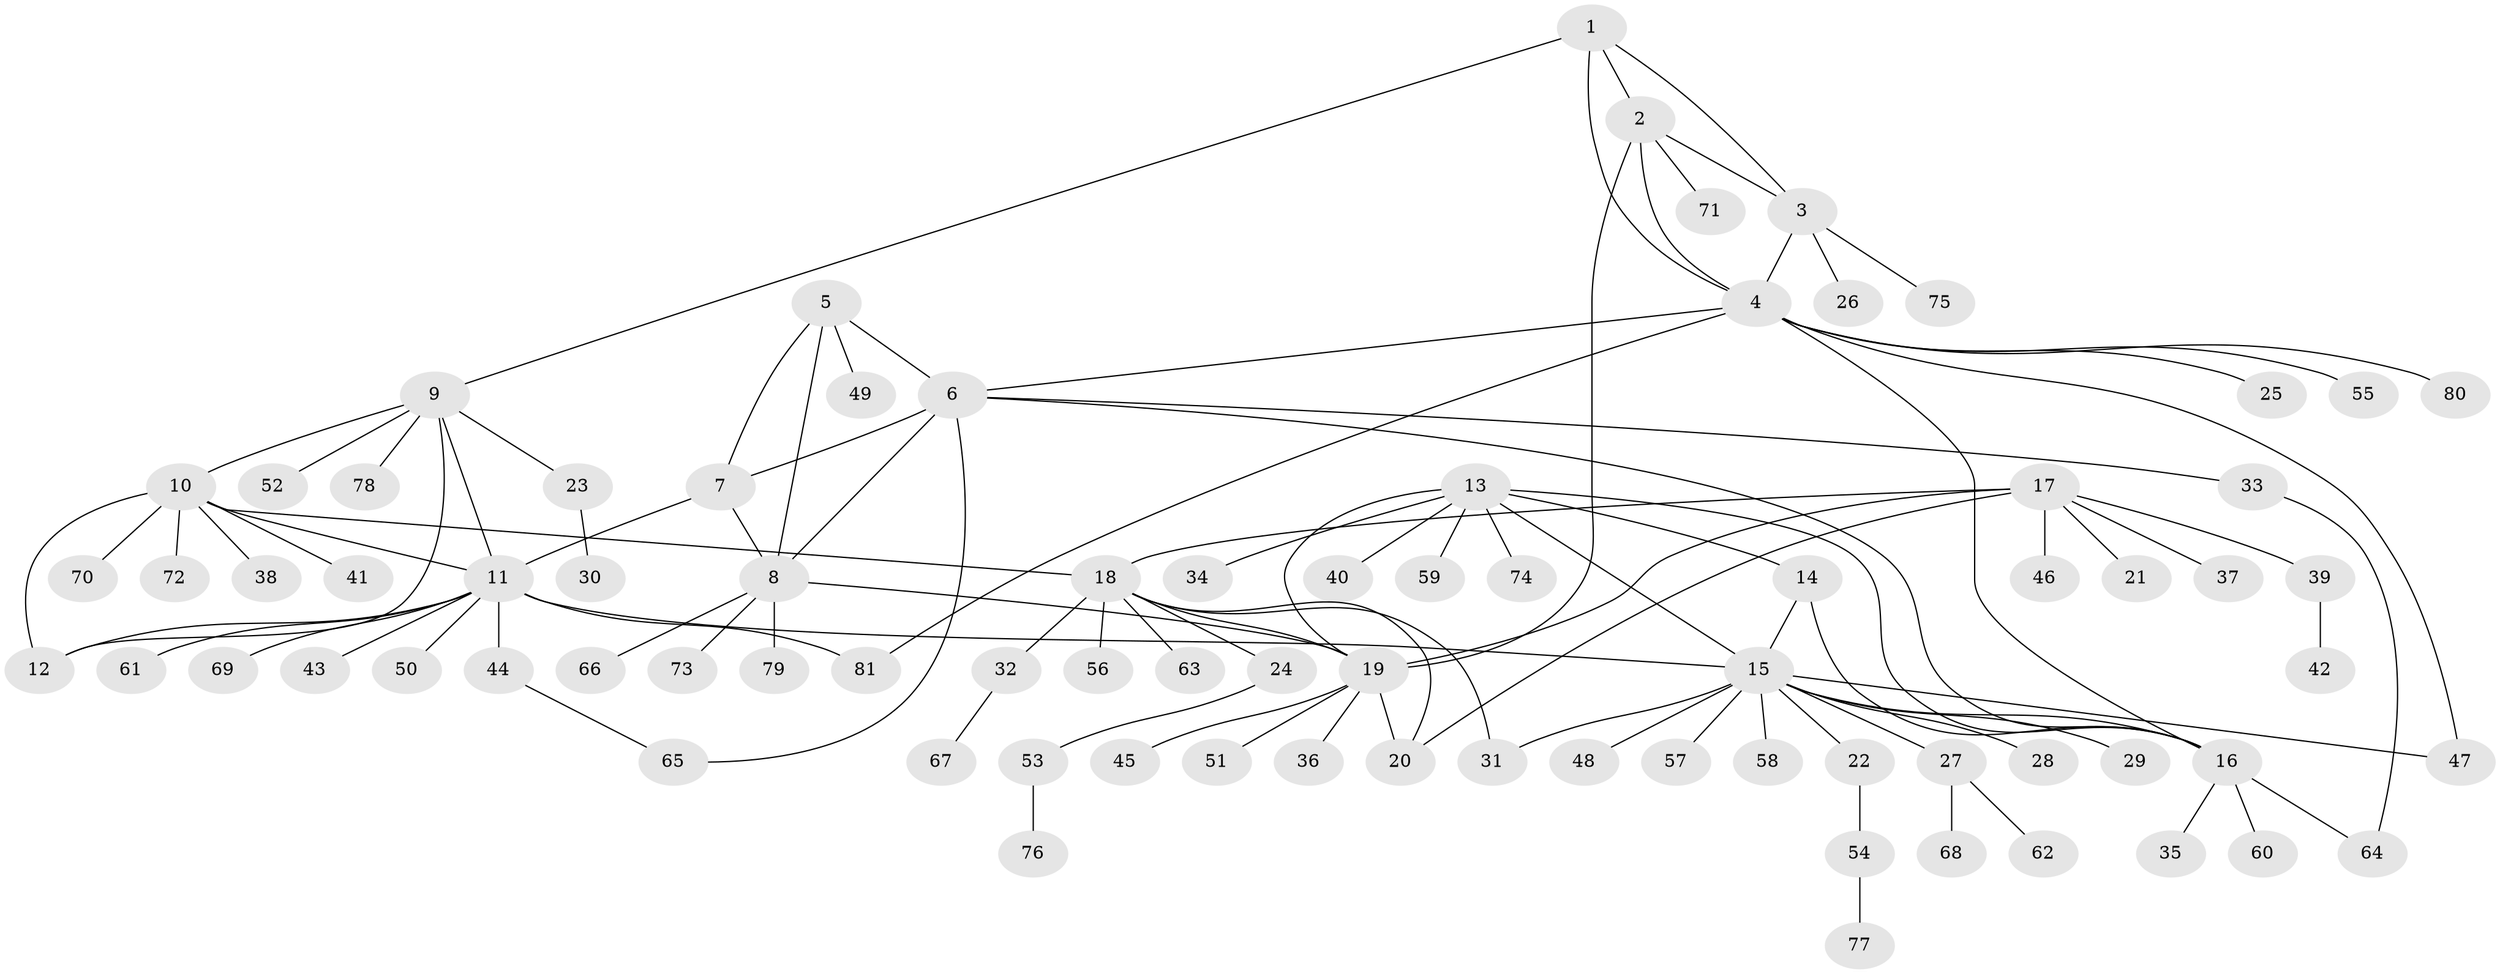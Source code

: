 // Generated by graph-tools (version 1.1) at 2025/37/03/09/25 02:37:42]
// undirected, 81 vertices, 106 edges
graph export_dot {
graph [start="1"]
  node [color=gray90,style=filled];
  1;
  2;
  3;
  4;
  5;
  6;
  7;
  8;
  9;
  10;
  11;
  12;
  13;
  14;
  15;
  16;
  17;
  18;
  19;
  20;
  21;
  22;
  23;
  24;
  25;
  26;
  27;
  28;
  29;
  30;
  31;
  32;
  33;
  34;
  35;
  36;
  37;
  38;
  39;
  40;
  41;
  42;
  43;
  44;
  45;
  46;
  47;
  48;
  49;
  50;
  51;
  52;
  53;
  54;
  55;
  56;
  57;
  58;
  59;
  60;
  61;
  62;
  63;
  64;
  65;
  66;
  67;
  68;
  69;
  70;
  71;
  72;
  73;
  74;
  75;
  76;
  77;
  78;
  79;
  80;
  81;
  1 -- 2;
  1 -- 3;
  1 -- 4;
  1 -- 9;
  2 -- 3;
  2 -- 4;
  2 -- 19;
  2 -- 71;
  3 -- 4;
  3 -- 26;
  3 -- 75;
  4 -- 6;
  4 -- 16;
  4 -- 25;
  4 -- 47;
  4 -- 55;
  4 -- 80;
  4 -- 81;
  5 -- 6;
  5 -- 7;
  5 -- 8;
  5 -- 49;
  6 -- 7;
  6 -- 8;
  6 -- 16;
  6 -- 33;
  6 -- 65;
  7 -- 8;
  7 -- 11;
  8 -- 19;
  8 -- 66;
  8 -- 73;
  8 -- 79;
  9 -- 10;
  9 -- 11;
  9 -- 12;
  9 -- 23;
  9 -- 52;
  9 -- 78;
  10 -- 11;
  10 -- 12;
  10 -- 18;
  10 -- 38;
  10 -- 41;
  10 -- 70;
  10 -- 72;
  11 -- 12;
  11 -- 15;
  11 -- 43;
  11 -- 44;
  11 -- 50;
  11 -- 61;
  11 -- 69;
  11 -- 81;
  13 -- 14;
  13 -- 15;
  13 -- 16;
  13 -- 19;
  13 -- 34;
  13 -- 40;
  13 -- 59;
  13 -- 74;
  14 -- 15;
  14 -- 16;
  15 -- 16;
  15 -- 22;
  15 -- 27;
  15 -- 28;
  15 -- 29;
  15 -- 31;
  15 -- 47;
  15 -- 48;
  15 -- 57;
  15 -- 58;
  16 -- 35;
  16 -- 60;
  16 -- 64;
  17 -- 18;
  17 -- 19;
  17 -- 20;
  17 -- 21;
  17 -- 37;
  17 -- 39;
  17 -- 46;
  18 -- 19;
  18 -- 20;
  18 -- 24;
  18 -- 31;
  18 -- 32;
  18 -- 56;
  18 -- 63;
  19 -- 20;
  19 -- 36;
  19 -- 45;
  19 -- 51;
  22 -- 54;
  23 -- 30;
  24 -- 53;
  27 -- 62;
  27 -- 68;
  32 -- 67;
  33 -- 64;
  39 -- 42;
  44 -- 65;
  53 -- 76;
  54 -- 77;
}
